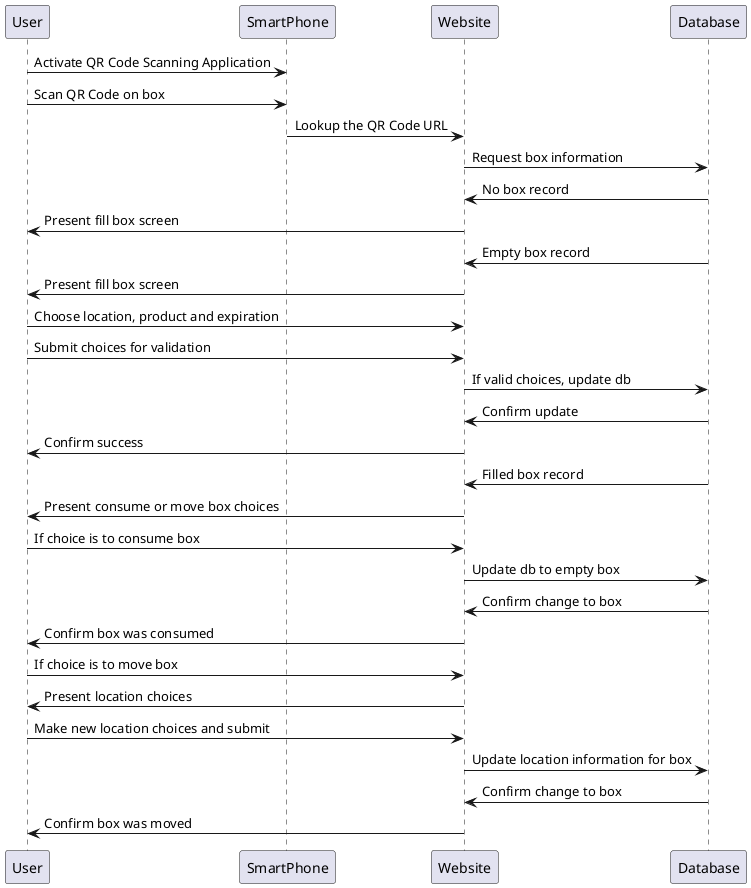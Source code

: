 @startuml
User -> SmartPhone: Activate QR Code Scanning Application
User -> SmartPhone: Scan QR Code on box
SmartPhone -> Website: Lookup the QR Code URL
Website -> Database: Request box information
Website <- Database: No box record
Website -> User: Present fill box screen
Website <- Database: Empty box record
Website -> User: Present fill box screen
User -> Website: Choose location, product and expiration
User -> Website: Submit choices for validation
Website -> Database: If valid choices, update db
Database -> Website: Confirm update
Website -> User: Confirm success
Website <- Database: Filled box record
Website -> User: Present consume or move box choices
User -> Website: If choice is to consume box
Website -> Database: Update db to empty box
Database -> Website: Confirm change to box
Website -> User: Confirm box was consumed
User -> Website: If choice is to move box
Website -> User: Present location choices
User -> Website: Make new location choices and submit
Website -> Database: Update location information for box
Database -> Website: Confirm change to box
Website -> User: Confirm box was moved

@enduml
